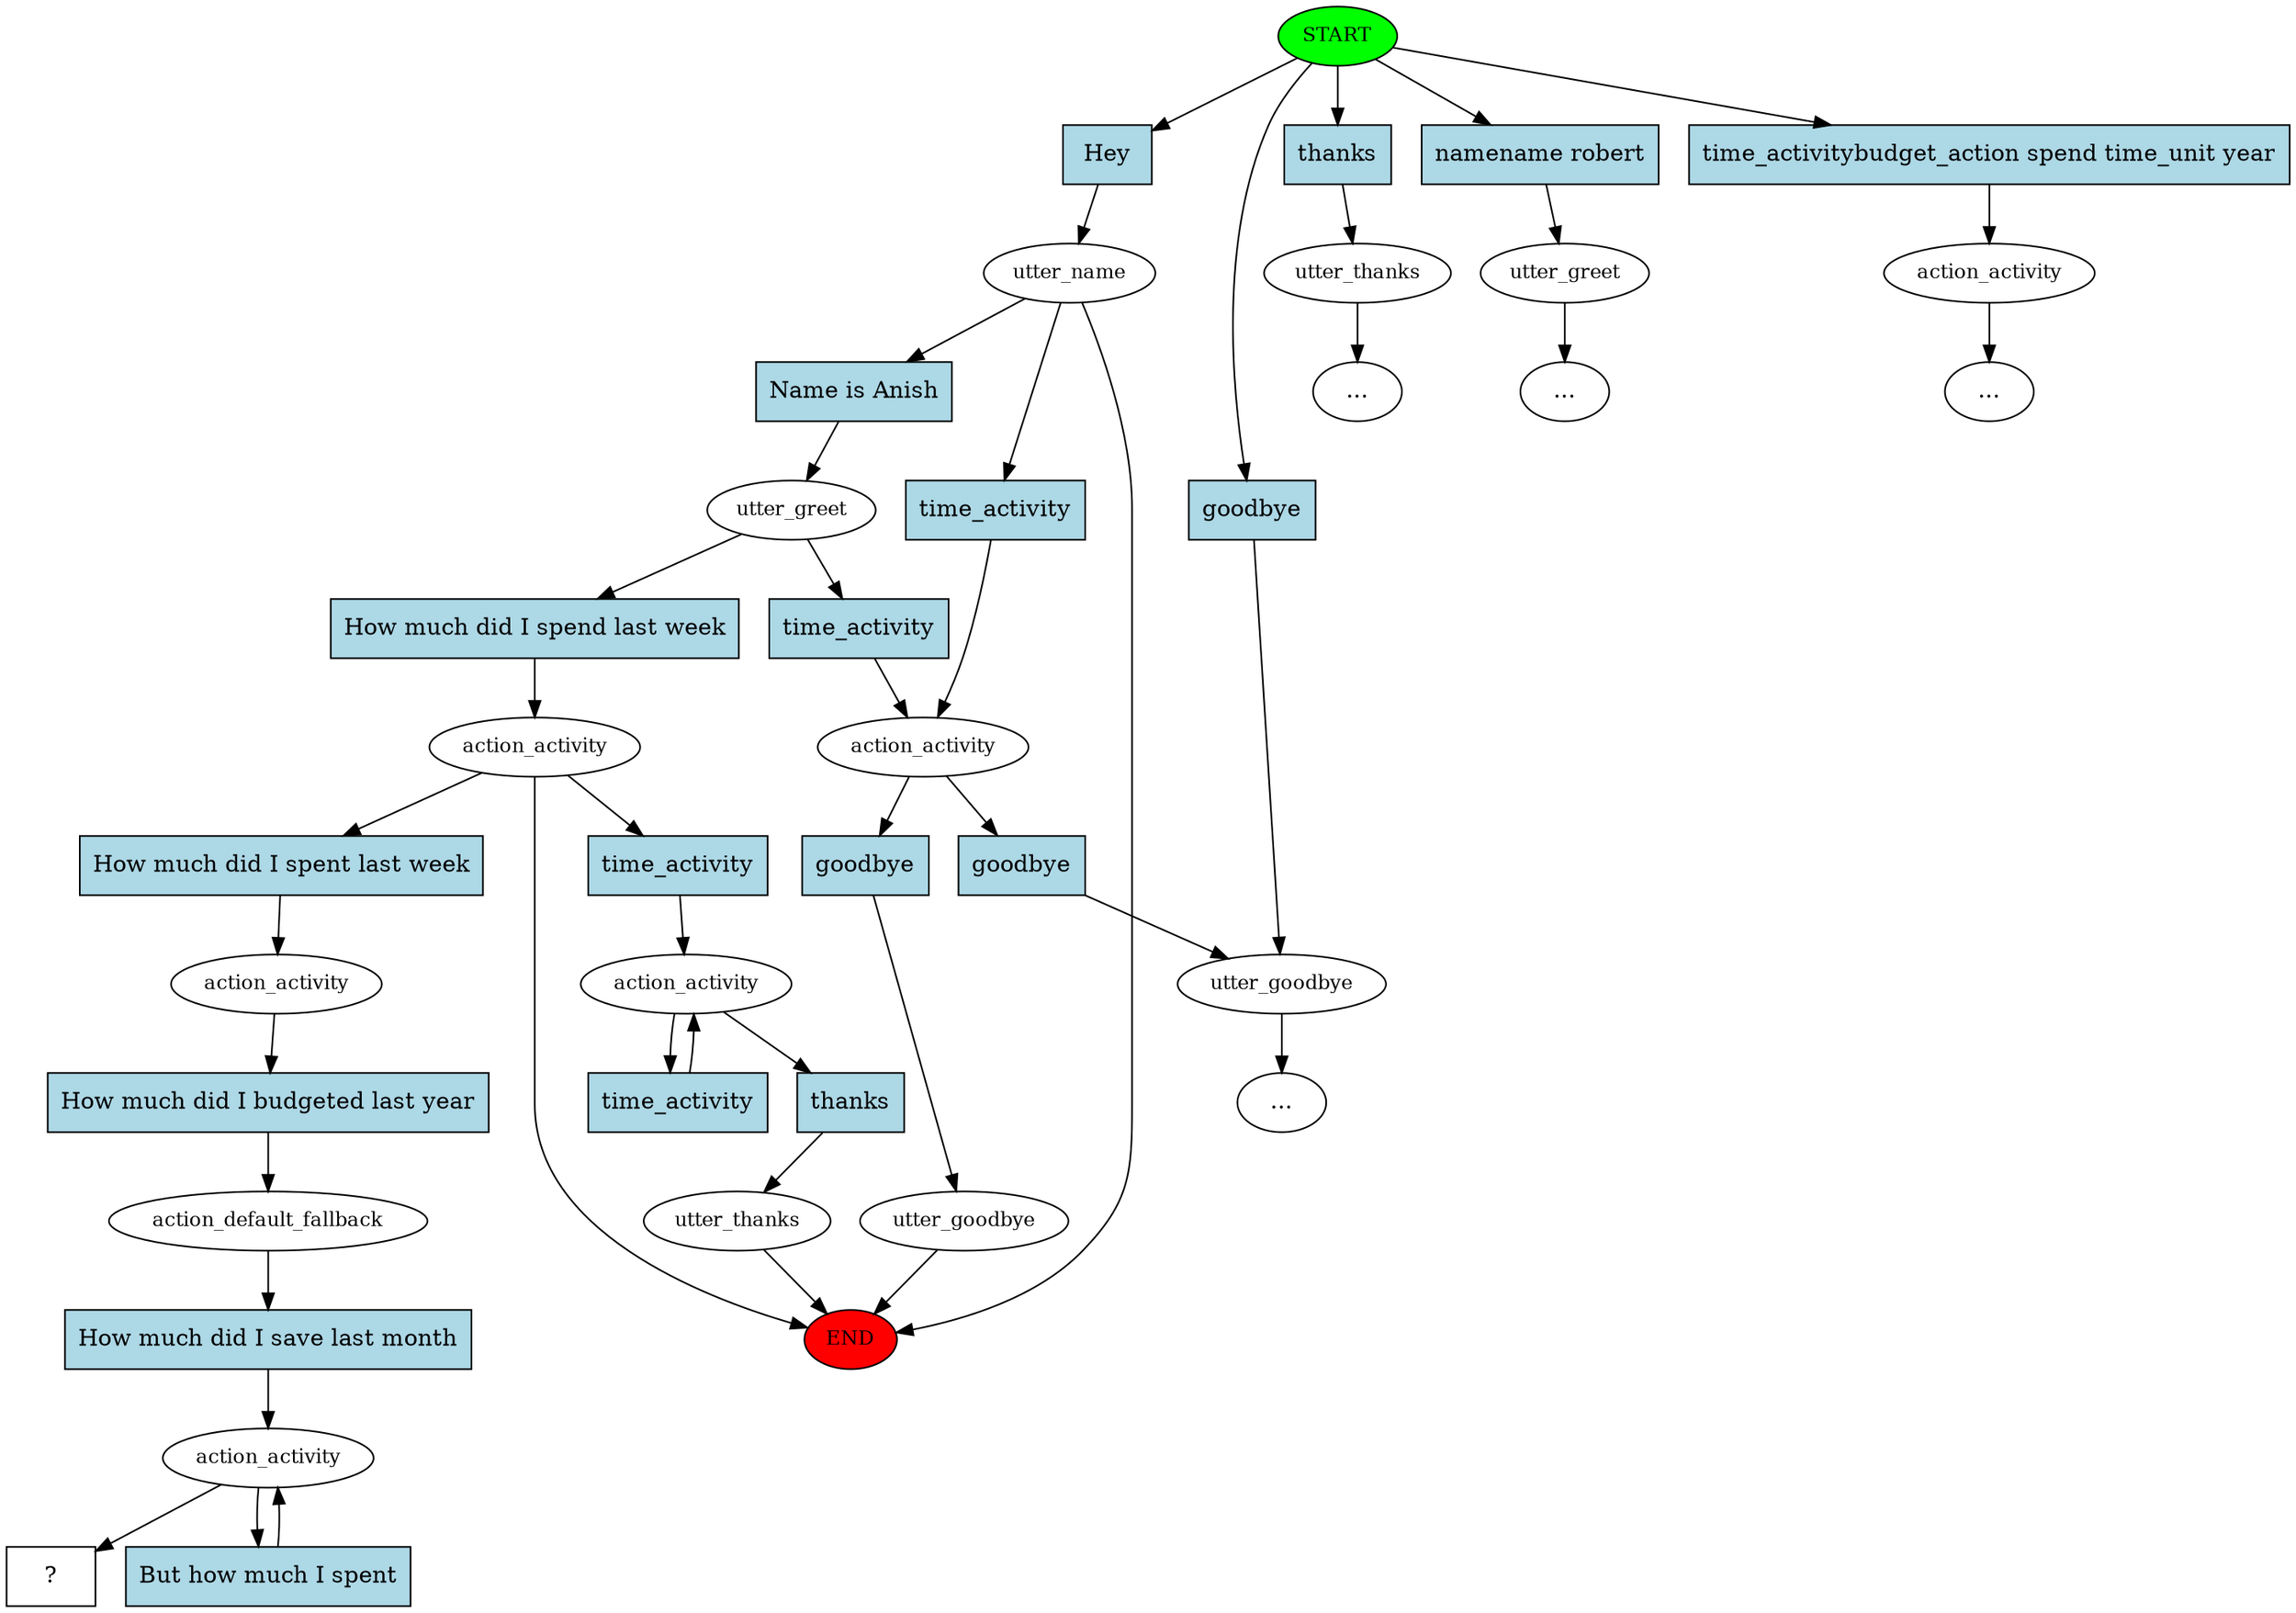 digraph  {
0 [class="start active", fillcolor=green, fontsize=12, label=START, style=filled];
"-1" [class=end, fillcolor=red, fontsize=12, label=END, style=filled];
1 [class=active, fontsize=12, label=utter_name];
2 [class="", fontsize=12, label=utter_goodbye];
3 [class="", fontsize=12, label=utter_thanks];
"-4" [class=ellipsis, label="..."];
4 [class="", fontsize=12, label=utter_greet];
6 [class="", fontsize=12, label=action_activity];
"-6" [class=ellipsis, label="..."];
9 [class=active, fontsize=12, label=utter_greet];
10 [class=active, fontsize=12, label=action_activity];
14 [class="", fontsize=12, label=utter_goodbye];
15 [class="", fontsize=12, label=action_activity];
19 [class="", fontsize=12, label=action_activity];
21 [class="", fontsize=12, label=utter_thanks];
"-9" [class=ellipsis, label="..."];
"-10" [class=ellipsis, label="..."];
28 [class=active, fontsize=12, label=action_activity];
29 [class=active, fontsize=12, label=action_default_fallback];
30 [class=active, fontsize=12, label=action_activity];
36 [class="intent dashed active", label="  ?  ", shape=rect];
37 [class="intent active", fillcolor=lightblue, label=Hey, shape=rect, style=filled];
38 [class=intent, fillcolor=lightblue, label=goodbye, shape=rect, style=filled];
39 [class=intent, fillcolor=lightblue, label=thanks, shape=rect, style=filled];
40 [class=intent, fillcolor=lightblue, label="namename robert", shape=rect, style=filled];
41 [class=intent, fillcolor=lightblue, label="time_activitybudget_action spend time_unit year", shape=rect, style=filled];
42 [class=intent, fillcolor=lightblue, label=time_activity, shape=rect, style=filled];
43 [class="intent active", fillcolor=lightblue, label="Name is Anish", shape=rect, style=filled];
44 [class=intent, fillcolor=lightblue, label=goodbye, shape=rect, style=filled];
45 [class=intent, fillcolor=lightblue, label=goodbye, shape=rect, style=filled];
46 [class="intent active", fillcolor=lightblue, label="How much did I spend last week", shape=rect, style=filled];
47 [class=intent, fillcolor=lightblue, label=time_activity, shape=rect, style=filled];
48 [class=intent, fillcolor=lightblue, label=time_activity, shape=rect, style=filled];
49 [class="intent active", fillcolor=lightblue, label="How much did I spent last week", shape=rect, style=filled];
50 [class=intent, fillcolor=lightblue, label=thanks, shape=rect, style=filled];
51 [class=intent, fillcolor=lightblue, label=time_activity, shape=rect, style=filled];
52 [class="intent active", fillcolor=lightblue, label="How much did I budgeted last year", shape=rect, style=filled];
53 [class="intent active", fillcolor=lightblue, label="How much did I save last month", shape=rect, style=filled];
54 [class="intent active", fillcolor=lightblue, label="But how much I spent", shape=rect, style=filled];
0 -> 37  [class=active, key=0];
0 -> 38  [class="", key=0];
0 -> 39  [class="", key=0];
0 -> 40  [class="", key=0];
0 -> 41  [class="", key=0];
1 -> "-1"  [class="", key=NONE, label=""];
1 -> 42  [class="", key=0];
1 -> 43  [class=active, key=0];
2 -> "-6"  [class="", key=NONE, label=""];
3 -> "-4"  [class="", key=NONE, label=""];
4 -> "-9"  [class="", key=NONE, label=""];
6 -> 44  [class="", key=0];
6 -> 45  [class="", key=0];
9 -> 46  [class=active, key=0];
9 -> 47  [class="", key=0];
10 -> "-1"  [class="", key=NONE, label=""];
10 -> 48  [class="", key=0];
10 -> 49  [class=active, key=0];
14 -> "-1"  [class="", key=NONE, label=""];
15 -> "-10"  [class="", key=NONE, label=""];
19 -> 50  [class="", key=0];
19 -> 51  [class="", key=0];
21 -> "-1"  [class="", key=NONE, label=""];
28 -> 52  [class=active, key=0];
29 -> 53  [class=active, key=0];
30 -> 36  [class=active, key=NONE, label=""];
30 -> 54  [class=active, key=0];
37 -> 1  [class=active, key=0];
38 -> 2  [class="", key=0];
39 -> 3  [class="", key=0];
40 -> 4  [class="", key=0];
41 -> 15  [class="", key=0];
42 -> 6  [class="", key=0];
43 -> 9  [class=active, key=0];
44 -> 2  [class="", key=0];
45 -> 14  [class="", key=0];
46 -> 10  [class=active, key=0];
47 -> 6  [class="", key=0];
48 -> 19  [class="", key=0];
49 -> 28  [class=active, key=0];
50 -> 21  [class="", key=0];
51 -> 19  [class="", key=0];
52 -> 29  [class=active, key=0];
53 -> 30  [class=active, key=0];
54 -> 30  [class=active, key=0];
}
